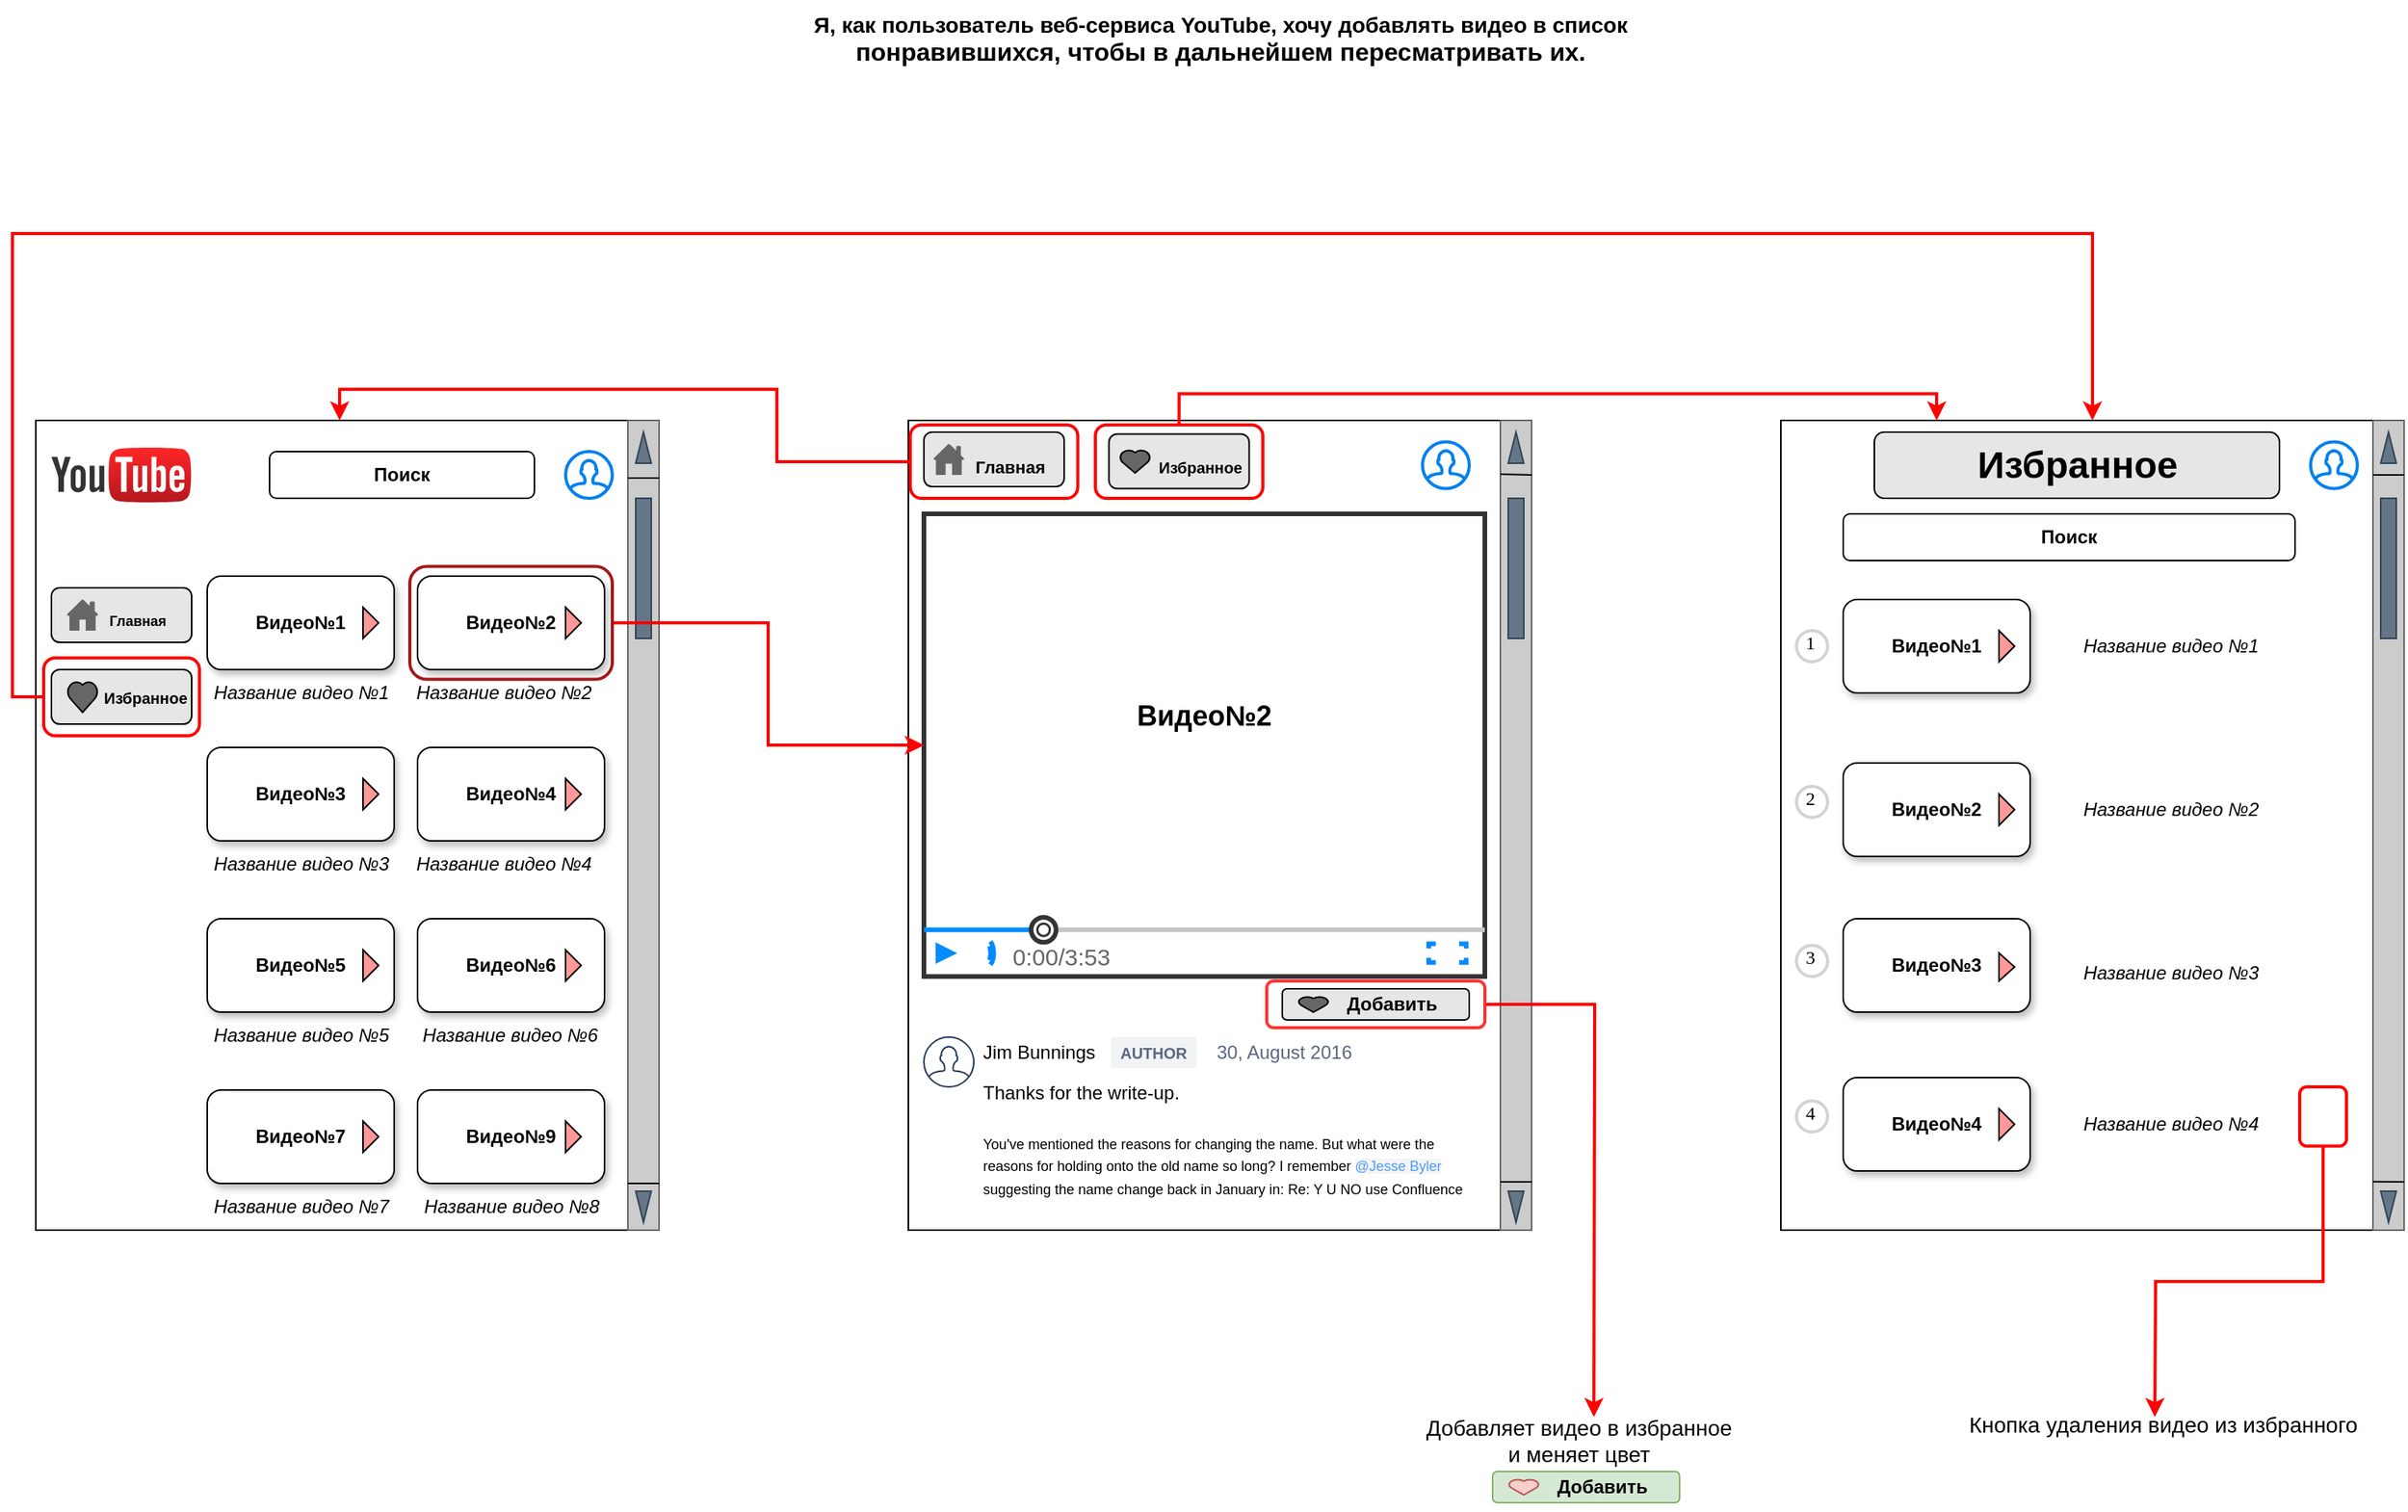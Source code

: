 <mxfile version="24.7.17">
  <diagram name="Страница — 1" id="qwmdR4soJWc_301-uJRk">
    <mxGraphModel grid="1" page="1" gridSize="10" guides="1" tooltips="1" connect="1" arrows="1" fold="1" pageScale="1" pageWidth="827" pageHeight="1169" math="0" shadow="0">
      <root>
        <mxCell id="0" />
        <mxCell id="1" parent="0" />
        <mxCell id="x74_SV1x-cFVezhLaawV-61" value="" style="rounded=0;whiteSpace=wrap;html=1;" vertex="1" parent="1">
          <mxGeometry x="40" y="40" width="390" height="520" as="geometry" />
        </mxCell>
        <mxCell id="x74_SV1x-cFVezhLaawV-66" value="" style="rounded=0;whiteSpace=wrap;html=1;" vertex="1" parent="1">
          <mxGeometry x="600" y="40" width="400" height="520" as="geometry" />
        </mxCell>
        <mxCell id="x74_SV1x-cFVezhLaawV-68" value="&lt;b&gt;Поиск&lt;/b&gt;" style="rounded=1;whiteSpace=wrap;html=1;" vertex="1" parent="1">
          <mxGeometry x="190" y="60" width="170" height="30" as="geometry" />
        </mxCell>
        <mxCell id="x74_SV1x-cFVezhLaawV-71" value="" style="shape=image;html=1;verticalAlign=top;verticalLabelPosition=bottom;labelBackgroundColor=#ffffff;imageAspect=0;aspect=fixed;image=https://cdn4.iconfinder.com/data/icons/evil-icons-user-interface/64/magnifier-128.png" vertex="1" parent="1">
          <mxGeometry x="330" y="60" width="30" height="30" as="geometry" />
        </mxCell>
        <mxCell id="x74_SV1x-cFVezhLaawV-73" value="" style="rounded=0;whiteSpace=wrap;html=1;fillColor=#CCCCCC;fontColor=#333333;strokeColor=#666666;" vertex="1" parent="1">
          <mxGeometry x="420" y="40" width="20" height="520" as="geometry" />
        </mxCell>
        <mxCell id="x74_SV1x-cFVezhLaawV-74" value="" style="rounded=0;whiteSpace=wrap;html=1;fillColor=#647687;fontColor=#ffffff;strokeColor=#314354;" vertex="1" parent="1">
          <mxGeometry x="425" y="90" width="10" height="90" as="geometry" />
        </mxCell>
        <mxCell id="x74_SV1x-cFVezhLaawV-79" value="" style="triangle;whiteSpace=wrap;html=1;direction=north;fillColor=#647687;fontColor=#ffffff;strokeColor=#314354;" vertex="1" parent="1">
          <mxGeometry x="425" y="47.5" width="10" height="20" as="geometry" />
        </mxCell>
        <mxCell id="x74_SV1x-cFVezhLaawV-81" value="" style="triangle;whiteSpace=wrap;html=1;direction=south;fillColor=#647687;fontColor=#ffffff;strokeColor=#314354;" vertex="1" parent="1">
          <mxGeometry x="425" y="535" width="10" height="20" as="geometry" />
        </mxCell>
        <mxCell id="x74_SV1x-cFVezhLaawV-92" value="" style="endArrow=none;html=1;rounded=0;" edge="1" parent="1">
          <mxGeometry width="50" height="50" relative="1" as="geometry">
            <mxPoint x="420" y="530" as="sourcePoint" />
            <mxPoint x="440" y="530" as="targetPoint" />
          </mxGeometry>
        </mxCell>
        <mxCell id="x74_SV1x-cFVezhLaawV-94" value="&lt;b&gt;Видео№1&lt;/b&gt;" style="rounded=1;whiteSpace=wrap;html=1;shadow=1;" vertex="1" parent="1">
          <mxGeometry x="150" y="140" width="120" height="60" as="geometry" />
        </mxCell>
        <mxCell id="x74_SV1x-cFVezhLaawV-95" value="&lt;b&gt;Видео№2&lt;/b&gt;" style="rounded=1;whiteSpace=wrap;html=1;shadow=1;" vertex="1" parent="1">
          <mxGeometry x="285" y="140" width="120" height="60" as="geometry" />
        </mxCell>
        <mxCell id="x74_SV1x-cFVezhLaawV-96" value="&lt;b&gt;Видео№3&lt;/b&gt;" style="rounded=1;whiteSpace=wrap;html=1;shadow=1;" vertex="1" parent="1">
          <mxGeometry x="150" y="250" width="120" height="60" as="geometry" />
        </mxCell>
        <mxCell id="x74_SV1x-cFVezhLaawV-97" value="&lt;b&gt;Видео№4&lt;/b&gt;" style="rounded=1;whiteSpace=wrap;html=1;shadow=1;" vertex="1" parent="1">
          <mxGeometry x="285" y="250" width="120" height="60" as="geometry" />
        </mxCell>
        <mxCell id="x74_SV1x-cFVezhLaawV-98" value="&lt;b&gt;Видео№5&lt;/b&gt;" style="rounded=1;whiteSpace=wrap;html=1;shadow=1;" vertex="1" parent="1">
          <mxGeometry x="150" y="360" width="120" height="60" as="geometry" />
        </mxCell>
        <mxCell id="x74_SV1x-cFVezhLaawV-99" value="&lt;b&gt;Видео№6&lt;/b&gt;" style="rounded=1;whiteSpace=wrap;html=1;shadow=1;" vertex="1" parent="1">
          <mxGeometry x="285" y="360" width="120" height="60" as="geometry" />
        </mxCell>
        <mxCell id="x74_SV1x-cFVezhLaawV-100" value="&lt;b&gt;Видео№7&lt;/b&gt;" style="rounded=1;whiteSpace=wrap;html=1;shadow=1;" vertex="1" parent="1">
          <mxGeometry x="150" y="470" width="120" height="60" as="geometry" />
        </mxCell>
        <mxCell id="x74_SV1x-cFVezhLaawV-101" value="&lt;b&gt;Видео№9&lt;/b&gt;" style="rounded=1;whiteSpace=wrap;html=1;shadow=1;" vertex="1" parent="1">
          <mxGeometry x="285" y="470" width="120" height="60" as="geometry" />
        </mxCell>
        <mxCell id="x74_SV1x-cFVezhLaawV-106" value="&lt;i&gt;Название видео №1&lt;/i&gt;" style="text;html=1;align=center;verticalAlign=middle;resizable=0;points=[];autosize=1;strokeColor=none;fillColor=none;" vertex="1" parent="1">
          <mxGeometry x="140" y="200" width="140" height="30" as="geometry" />
        </mxCell>
        <mxCell id="x74_SV1x-cFVezhLaawV-107" value="&lt;i&gt;Название видео №2&lt;/i&gt;" style="text;html=1;align=center;verticalAlign=middle;resizable=0;points=[];autosize=1;strokeColor=none;fillColor=none;" vertex="1" parent="1">
          <mxGeometry x="270" y="200" width="140" height="30" as="geometry" />
        </mxCell>
        <mxCell id="x74_SV1x-cFVezhLaawV-108" value="&lt;i&gt;Название видео №3&lt;/i&gt;" style="text;html=1;align=center;verticalAlign=middle;resizable=0;points=[];autosize=1;strokeColor=none;fillColor=none;" vertex="1" parent="1">
          <mxGeometry x="140" y="310" width="140" height="30" as="geometry" />
        </mxCell>
        <mxCell id="x74_SV1x-cFVezhLaawV-109" value="&lt;i&gt;Название видео №4&lt;/i&gt;" style="text;html=1;align=center;verticalAlign=middle;resizable=0;points=[];autosize=1;strokeColor=none;fillColor=none;" vertex="1" parent="1">
          <mxGeometry x="270" y="310" width="140" height="30" as="geometry" />
        </mxCell>
        <mxCell id="x74_SV1x-cFVezhLaawV-110" value="&lt;i&gt;Название видео №5&lt;/i&gt;" style="text;html=1;align=center;verticalAlign=middle;resizable=0;points=[];autosize=1;strokeColor=none;fillColor=none;" vertex="1" parent="1">
          <mxGeometry x="140" y="420" width="140" height="30" as="geometry" />
        </mxCell>
        <mxCell id="x74_SV1x-cFVezhLaawV-111" value="&lt;i&gt;Название видео №6&lt;/i&gt;" style="text;html=1;align=center;verticalAlign=middle;resizable=0;points=[];autosize=1;strokeColor=none;fillColor=none;" vertex="1" parent="1">
          <mxGeometry x="274" y="420" width="140" height="30" as="geometry" />
        </mxCell>
        <mxCell id="x74_SV1x-cFVezhLaawV-112" value="&lt;i&gt;Название видео №7&lt;/i&gt;" style="text;html=1;align=center;verticalAlign=middle;resizable=0;points=[];autosize=1;strokeColor=none;fillColor=none;" vertex="1" parent="1">
          <mxGeometry x="140" y="530" width="140" height="30" as="geometry" />
        </mxCell>
        <mxCell id="x74_SV1x-cFVezhLaawV-113" value="&lt;i&gt;Название видео №8&lt;/i&gt;" style="text;html=1;align=center;verticalAlign=middle;resizable=0;points=[];autosize=1;strokeColor=none;fillColor=none;" vertex="1" parent="1">
          <mxGeometry x="275" y="530" width="140" height="30" as="geometry" />
        </mxCell>
        <mxCell id="x74_SV1x-cFVezhLaawV-120" value="" style="triangle;html=1;whiteSpace=wrap;fillColor=#FF9999;" vertex="1" parent="1">
          <mxGeometry x="380" y="160" width="10" height="20" as="geometry" />
        </mxCell>
        <mxCell id="x74_SV1x-cFVezhLaawV-123" value="" style="triangle;html=1;whiteSpace=wrap;fillColor=#FF9999;" vertex="1" parent="1">
          <mxGeometry x="380" y="270" width="10" height="20" as="geometry" />
        </mxCell>
        <mxCell id="x74_SV1x-cFVezhLaawV-124" value="" style="triangle;html=1;whiteSpace=wrap;fillColor=#FF9999;" vertex="1" parent="1">
          <mxGeometry x="380" y="380" width="10" height="20" as="geometry" />
        </mxCell>
        <mxCell id="x74_SV1x-cFVezhLaawV-125" value="" style="triangle;html=1;whiteSpace=wrap;fillColor=#FF9999;" vertex="1" parent="1">
          <mxGeometry x="380" y="490" width="10" height="20" as="geometry" />
        </mxCell>
        <mxCell id="x74_SV1x-cFVezhLaawV-128" value="" style="triangle;html=1;whiteSpace=wrap;fillColor=#FF9999;" vertex="1" parent="1">
          <mxGeometry x="250" y="160" width="10" height="20" as="geometry" />
        </mxCell>
        <mxCell id="x74_SV1x-cFVezhLaawV-131" value="" style="triangle;html=1;whiteSpace=wrap;fillColor=#FF9999;" vertex="1" parent="1">
          <mxGeometry x="250" y="270" width="10" height="20" as="geometry" />
        </mxCell>
        <mxCell id="x74_SV1x-cFVezhLaawV-132" value="" style="triangle;html=1;whiteSpace=wrap;fillColor=#FF9999;" vertex="1" parent="1">
          <mxGeometry x="250" y="380" width="10" height="20" as="geometry" />
        </mxCell>
        <mxCell id="x74_SV1x-cFVezhLaawV-133" value="" style="triangle;html=1;whiteSpace=wrap;fillColor=#FF9999;" vertex="1" parent="1">
          <mxGeometry x="250" y="490" width="10" height="20" as="geometry" />
        </mxCell>
        <mxCell id="9MEbB68s_isT1Yj_m3ho-9" value="" style="rounded=1;whiteSpace=wrap;html=1;fillColor=#E6E6E6;" vertex="1" parent="1">
          <mxGeometry x="50" y="147.5" width="90" height="35" as="geometry" />
        </mxCell>
        <mxCell id="x74_SV1x-cFVezhLaawV-102" value="" style="sketch=0;pointerEvents=1;shadow=0;dashed=0;html=1;strokeColor=none;fillColor=#666666;labelPosition=center;verticalLabelPosition=bottom;verticalAlign=top;outlineConnect=0;align=center;shape=mxgraph.office.concepts.home;" vertex="1" parent="1">
          <mxGeometry x="60" y="155" width="20" height="20" as="geometry" />
        </mxCell>
        <mxCell id="x74_SV1x-cFVezhLaawV-114" value="&lt;b&gt;&lt;font style=&quot;font-size: 9px;&quot;&gt;Главная&lt;/font&gt;&lt;/b&gt;" style="text;html=1;align=center;verticalAlign=middle;resizable=0;points=[];autosize=1;strokeColor=none;fillColor=none;" vertex="1" parent="1">
          <mxGeometry x="75" y="152.5" width="60" height="30" as="geometry" />
        </mxCell>
        <mxCell id="CNAPJQVcdsXgHTbzYZQy-6" value="" style="endArrow=none;html=1;rounded=0;" edge="1" parent="1">
          <mxGeometry width="50" height="50" relative="1" as="geometry">
            <mxPoint x="420" y="77" as="sourcePoint" />
            <mxPoint x="440" y="77" as="targetPoint" />
          </mxGeometry>
        </mxCell>
        <mxCell id="CNAPJQVcdsXgHTbzYZQy-8" value="" style="dashed=0;outlineConnect=0;html=1;align=center;labelPosition=center;verticalLabelPosition=bottom;verticalAlign=top;shape=mxgraph.weblogos.youtube;fillColor=#FF2626;gradientColor=#B5171F" vertex="1" parent="1">
          <mxGeometry x="50" y="57.1" width="90" height="35.8" as="geometry" />
        </mxCell>
        <mxCell id="CNAPJQVcdsXgHTbzYZQy-10" value="" style="rounded=1;whiteSpace=wrap;html=1;fillColor=#E6E6E6;" vertex="1" parent="1">
          <mxGeometry x="50" y="200" width="90" height="35" as="geometry" />
        </mxCell>
        <mxCell id="CNAPJQVcdsXgHTbzYZQy-11" value="" style="verticalLabelPosition=bottom;verticalAlign=top;html=1;shape=mxgraph.basic.heart;fillColor=#666666;" vertex="1" parent="1">
          <mxGeometry x="60" y="207.5" width="20" height="20" as="geometry" />
        </mxCell>
        <mxCell id="CNAPJQVcdsXgHTbzYZQy-12" value="&lt;b&gt;&lt;font style=&quot;font-size: 10px;&quot;&gt;Избранное&lt;/font&gt;&lt;/b&gt;" style="text;html=1;align=center;verticalAlign=middle;resizable=0;points=[];autosize=1;strokeColor=none;fillColor=none;" vertex="1" parent="1">
          <mxGeometry x="70" y="202.5" width="80" height="30" as="geometry" />
        </mxCell>
        <mxCell id="CNAPJQVcdsXgHTbzYZQy-13" value="" style="rounded=0;whiteSpace=wrap;html=1;fillColor=#CCCCCC;fontColor=#333333;strokeColor=#666666;" vertex="1" parent="1">
          <mxGeometry x="980" y="40" width="20" height="520" as="geometry" />
        </mxCell>
        <mxCell id="CNAPJQVcdsXgHTbzYZQy-14" value="" style="triangle;whiteSpace=wrap;html=1;direction=south;fillColor=#647687;fontColor=#ffffff;strokeColor=#314354;" vertex="1" parent="1">
          <mxGeometry x="985" y="535" width="10" height="20" as="geometry" />
        </mxCell>
        <mxCell id="CNAPJQVcdsXgHTbzYZQy-17" value="" style="triangle;whiteSpace=wrap;html=1;direction=north;fillColor=#647687;fontColor=#ffffff;strokeColor=#314354;" vertex="1" parent="1">
          <mxGeometry x="985" y="47.5" width="10" height="20" as="geometry" />
        </mxCell>
        <mxCell id="CNAPJQVcdsXgHTbzYZQy-18" value="" style="rounded=0;whiteSpace=wrap;html=1;fillColor=#647687;fontColor=#ffffff;strokeColor=#314354;" vertex="1" parent="1">
          <mxGeometry x="985" y="90" width="10" height="90" as="geometry" />
        </mxCell>
        <mxCell id="CNAPJQVcdsXgHTbzYZQy-20" value="" style="verticalLabelPosition=bottom;shadow=0;dashed=0;align=center;html=1;verticalAlign=top;strokeWidth=3;shape=mxgraph.mockup.containers.videoPlayer;strokeColor=#333333;strokeColor2=#008cff;strokeColor3=#c4c4c4;textColor=#666666;fillColor2=#008cff;barHeight=30;barPos=20;" vertex="1" parent="1">
          <mxGeometry x="610" y="100" width="360" height="297.1" as="geometry" />
        </mxCell>
        <mxCell id="CNAPJQVcdsXgHTbzYZQy-21" value="&lt;font style=&quot;font-size: 18px;&quot;&gt;&lt;b&gt;Видео№2&lt;/b&gt;&lt;/font&gt;" style="text;strokeColor=none;align=center;fillColor=none;html=1;verticalAlign=middle;whiteSpace=wrap;rounded=0;" vertex="1" parent="1">
          <mxGeometry x="730" y="186.25" width="120" height="87.5" as="geometry" />
        </mxCell>
        <mxCell id="CNAPJQVcdsXgHTbzYZQy-24" value="" style="rounded=1;whiteSpace=wrap;html=1;fillColor=#E6E6E6;" vertex="1" parent="1">
          <mxGeometry x="840" y="405" width="120" height="20" as="geometry" />
        </mxCell>
        <mxCell id="CNAPJQVcdsXgHTbzYZQy-27" value="&lt;b&gt;Добавить&lt;/b&gt;" style="text;html=1;align=center;verticalAlign=middle;resizable=0;points=[];autosize=1;strokeColor=none;fillColor=none;" vertex="1" parent="1">
          <mxGeometry x="870" y="400" width="80" height="30" as="geometry" />
        </mxCell>
        <mxCell id="CNAPJQVcdsXgHTbzYZQy-28" value="&lt;font style=&quot;font-size: 14px;&quot;&gt;&lt;b&gt;Я, как пользователь веб-сервиса YouTube, хочу добавлять видео в список&lt;/b&gt;&lt;/font&gt;&lt;div&gt;&lt;font size=&quot;3&quot;&gt;&lt;b&gt;понравившихся, чтобы в дальнейшем пересматривать их.&lt;/b&gt;&lt;/font&gt;&lt;/div&gt;" style="text;html=1;align=center;verticalAlign=middle;resizable=0;points=[];autosize=1;strokeColor=none;fillColor=none;" vertex="1" parent="1">
          <mxGeometry x="525" y="-230" width="550" height="50" as="geometry" />
        </mxCell>
        <mxCell id="CNAPJQVcdsXgHTbzYZQy-29" value="" style="shape=mxgraph.ios7.icons.user;fillColor=#ffffff;strokeColor=#253858" vertex="1" parent="1">
          <mxGeometry x="610" y="436" width="32" height="32" as="geometry" />
        </mxCell>
        <mxCell id="CNAPJQVcdsXgHTbzYZQy-30" value="Jim Bunnings" style="html=1;fillColor=none;strokeColor=none;fontSize=12;align=left;fontColor=#000000;whiteSpace=wrap" vertex="1" parent="1">
          <mxGeometry x="645.5" y="436" width="90" height="20" as="geometry" />
        </mxCell>
        <mxCell id="CNAPJQVcdsXgHTbzYZQy-31" value="AUTHOR" style="rounded=1;arcSize=5;fillColor=#F2F3F5;strokeColor=none;fontColor=#596780;align=center;verticalAlign=middle;whiteSpace=wrap;fontSize=10;fontStyle=1;html=1" vertex="1" parent="1">
          <mxGeometry x="730" y="436" width="55" height="20" as="geometry" />
        </mxCell>
        <mxCell id="CNAPJQVcdsXgHTbzYZQy-32" value="30, August 2016" style="html=1;fillColor=none;strokeColor=none;fontSize=12;align=left;fontColor=#596780;whiteSpace=wrap" vertex="1" parent="1">
          <mxGeometry x="795.5" y="436" width="110" height="20" as="geometry" />
        </mxCell>
        <mxCell id="CNAPJQVcdsXgHTbzYZQy-33" value="Thanks for the write-up." style="html=1;fillColor=none;strokeColor=none;fontSize=12;align=left;fontColor=#000000;whiteSpace=wrap" vertex="1" parent="1">
          <mxGeometry x="645.5" y="462" width="240" height="20" as="geometry" />
        </mxCell>
        <mxCell id="CNAPJQVcdsXgHTbzYZQy-34" value="&lt;font style=&quot;font-size: 9px;&quot;&gt;You&#39;ve mentioned the reasons for changing the name. But what were the reasons for holding onto the old name so long? I remember &lt;font color=&quot;#4c9aff&quot; style=&quot;background-color: rgb(244 , 245 , 247)&quot;&gt;@Jesse Byler&lt;/font&gt; suggesting the name change back in January in: Re: Y U NO use Confluence&lt;/font&gt;" style="html=1;fillColor=none;strokeColor=none;fontSize=12;align=left;fontColor=#000000;whiteSpace=wrap;verticalAlign=top" vertex="1" parent="1">
          <mxGeometry x="645.5" y="490" width="324.5" height="60" as="geometry" />
        </mxCell>
        <mxCell id="CNAPJQVcdsXgHTbzYZQy-36" value="" style="endArrow=none;html=1;rounded=0;" edge="1" parent="1">
          <mxGeometry width="50" height="50" relative="1" as="geometry">
            <mxPoint x="980" y="74.5" as="sourcePoint" />
            <mxPoint x="1000" y="75" as="targetPoint" />
          </mxGeometry>
        </mxCell>
        <mxCell id="CNAPJQVcdsXgHTbzYZQy-38" value="" style="endArrow=none;html=1;rounded=0;" edge="1" parent="1">
          <mxGeometry width="50" height="50" relative="1" as="geometry">
            <mxPoint x="980" y="529" as="sourcePoint" />
            <mxPoint x="1000" y="529" as="targetPoint" />
          </mxGeometry>
        </mxCell>
        <mxCell id="CNAPJQVcdsXgHTbzYZQy-39" value="" style="rounded=0;whiteSpace=wrap;html=1;" vertex="1" parent="1">
          <mxGeometry x="1160" y="40" width="400" height="520" as="geometry" />
        </mxCell>
        <mxCell id="CNAPJQVcdsXgHTbzYZQy-40" value="" style="rounded=0;whiteSpace=wrap;html=1;fillColor=#CCCCCC;fontColor=#333333;strokeColor=#666666;" vertex="1" parent="1">
          <mxGeometry x="1540" y="40" width="20" height="520" as="geometry" />
        </mxCell>
        <mxCell id="CNAPJQVcdsXgHTbzYZQy-41" value="" style="rounded=0;whiteSpace=wrap;html=1;fillColor=#647687;fontColor=#ffffff;strokeColor=#314354;" vertex="1" parent="1">
          <mxGeometry x="1545" y="90" width="10" height="90" as="geometry" />
        </mxCell>
        <mxCell id="CNAPJQVcdsXgHTbzYZQy-42" value="" style="triangle;whiteSpace=wrap;html=1;direction=north;fillColor=#647687;fontColor=#ffffff;strokeColor=#314354;" vertex="1" parent="1">
          <mxGeometry x="1545" y="47.5" width="10" height="20" as="geometry" />
        </mxCell>
        <mxCell id="CNAPJQVcdsXgHTbzYZQy-43" value="" style="triangle;whiteSpace=wrap;html=1;direction=south;fillColor=#647687;fontColor=#ffffff;strokeColor=#314354;" vertex="1" parent="1">
          <mxGeometry x="1545" y="535" width="10" height="20" as="geometry" />
        </mxCell>
        <mxCell id="CNAPJQVcdsXgHTbzYZQy-44" value="" style="verticalLabelPosition=bottom;verticalAlign=top;html=1;shape=mxgraph.basic.heart;fillColor=#666666;" vertex="1" parent="1">
          <mxGeometry x="850" y="410" width="20" height="10" as="geometry" />
        </mxCell>
        <mxCell id="CNAPJQVcdsXgHTbzYZQy-48" value="&lt;b&gt;Видео№1&lt;/b&gt;" style="rounded=1;whiteSpace=wrap;html=1;shadow=1;" vertex="1" parent="1">
          <mxGeometry x="1200" y="155" width="120" height="60" as="geometry" />
        </mxCell>
        <mxCell id="CNAPJQVcdsXgHTbzYZQy-52" value="" style="rounded=1;whiteSpace=wrap;html=1;fillColor=#E6E6E6;" vertex="1" parent="1">
          <mxGeometry x="1220" y="47.5" width="260" height="42.5" as="geometry" />
        </mxCell>
        <mxCell id="CNAPJQVcdsXgHTbzYZQy-53" value="&lt;font style=&quot;font-size: 24px;&quot;&gt;&lt;b&gt;Избранное&lt;/b&gt;&lt;/font&gt;" style="text;html=1;align=center;verticalAlign=middle;resizable=0;points=[];autosize=1;strokeColor=none;fillColor=none;" vertex="1" parent="1">
          <mxGeometry x="1275" y="48.75" width="150" height="40" as="geometry" />
        </mxCell>
        <mxCell id="CNAPJQVcdsXgHTbzYZQy-54" value="&lt;b&gt;Видео№2&lt;/b&gt;" style="rounded=1;whiteSpace=wrap;html=1;shadow=1;" vertex="1" parent="1">
          <mxGeometry x="1200" y="260" width="120" height="60" as="geometry" />
        </mxCell>
        <mxCell id="CNAPJQVcdsXgHTbzYZQy-55" value="&lt;b&gt;Видео№3&lt;/b&gt;" style="rounded=1;whiteSpace=wrap;html=1;shadow=1;" vertex="1" parent="1">
          <mxGeometry x="1200" y="360" width="120" height="60" as="geometry" />
        </mxCell>
        <mxCell id="CNAPJQVcdsXgHTbzYZQy-56" value="&lt;b&gt;Видео№4&lt;/b&gt;" style="rounded=1;whiteSpace=wrap;html=1;shadow=1;" vertex="1" parent="1">
          <mxGeometry x="1200" y="462" width="120" height="60" as="geometry" />
        </mxCell>
        <mxCell id="CNAPJQVcdsXgHTbzYZQy-57" value="&lt;b&gt;Поиск&lt;/b&gt;" style="rounded=1;whiteSpace=wrap;html=1;" vertex="1" parent="1">
          <mxGeometry x="1200" y="100" width="290" height="30" as="geometry" />
        </mxCell>
        <mxCell id="CNAPJQVcdsXgHTbzYZQy-59" value="" style="shape=image;html=1;verticalAlign=top;verticalLabelPosition=bottom;labelBackgroundColor=#ffffff;imageAspect=0;aspect=fixed;image=https://cdn4.iconfinder.com/data/icons/evil-icons-user-interface/64/magnifier-128.png" vertex="1" parent="1">
          <mxGeometry x="1450" y="100" width="30" height="30" as="geometry" />
        </mxCell>
        <mxCell id="CNAPJQVcdsXgHTbzYZQy-60" value="&lt;i&gt;Название видео №1&lt;/i&gt;" style="text;html=1;align=center;verticalAlign=middle;resizable=0;points=[];autosize=1;strokeColor=none;fillColor=none;" vertex="1" parent="1">
          <mxGeometry x="1340" y="170" width="140" height="30" as="geometry" />
        </mxCell>
        <mxCell id="CNAPJQVcdsXgHTbzYZQy-61" value="&lt;i&gt;Название видео №2&lt;/i&gt;" style="text;html=1;align=center;verticalAlign=middle;resizable=0;points=[];autosize=1;strokeColor=none;fillColor=none;" vertex="1" parent="1">
          <mxGeometry x="1340" y="275" width="140" height="30" as="geometry" />
        </mxCell>
        <mxCell id="CNAPJQVcdsXgHTbzYZQy-62" value="&lt;i&gt;Название видео №3&lt;/i&gt;" style="text;html=1;align=center;verticalAlign=middle;resizable=0;points=[];autosize=1;strokeColor=none;fillColor=none;" vertex="1" parent="1">
          <mxGeometry x="1340" y="380" width="140" height="30" as="geometry" />
        </mxCell>
        <mxCell id="CNAPJQVcdsXgHTbzYZQy-63" value="&lt;i&gt;Название видео №4&lt;/i&gt;" style="text;html=1;align=center;verticalAlign=middle;resizable=0;points=[];autosize=1;strokeColor=none;fillColor=none;" vertex="1" parent="1">
          <mxGeometry x="1340" y="477" width="140" height="30" as="geometry" />
        </mxCell>
        <mxCell id="CNAPJQVcdsXgHTbzYZQy-64" value="1" style="ellipse;whiteSpace=wrap;html=1;aspect=fixed;strokeWidth=2;fontFamily=Tahoma;spacingBottom=4;spacingRight=2;strokeColor=#d3d3d3;" vertex="1" parent="1">
          <mxGeometry x="1170" y="175" width="20" height="20" as="geometry" />
        </mxCell>
        <mxCell id="CNAPJQVcdsXgHTbzYZQy-67" value="2" style="ellipse;whiteSpace=wrap;html=1;aspect=fixed;strokeWidth=2;fontFamily=Tahoma;spacingBottom=4;spacingRight=2;strokeColor=#d3d3d3;" vertex="1" parent="1">
          <mxGeometry x="1170" y="275" width="20" height="20" as="geometry" />
        </mxCell>
        <mxCell id="CNAPJQVcdsXgHTbzYZQy-68" value="3" style="ellipse;whiteSpace=wrap;html=1;aspect=fixed;strokeWidth=2;fontFamily=Tahoma;spacingBottom=4;spacingRight=2;strokeColor=#d3d3d3;" vertex="1" parent="1">
          <mxGeometry x="1170" y="377.1" width="20" height="20" as="geometry" />
        </mxCell>
        <mxCell id="CNAPJQVcdsXgHTbzYZQy-69" value="4" style="ellipse;whiteSpace=wrap;html=1;aspect=fixed;strokeWidth=2;fontFamily=Tahoma;spacingBottom=4;spacingRight=2;strokeColor=#d3d3d3;" vertex="1" parent="1">
          <mxGeometry x="1170" y="477" width="20" height="20" as="geometry" />
        </mxCell>
        <mxCell id="CNAPJQVcdsXgHTbzYZQy-75" style="edgeStyle=orthogonalEdgeStyle;rounded=0;orthogonalLoop=1;jettySize=auto;html=1;strokeWidth=2;strokeColor=#FF0000;" edge="1" parent="1" source="CNAPJQVcdsXgHTbzYZQy-73" target="CNAPJQVcdsXgHTbzYZQy-20">
          <mxGeometry relative="1" as="geometry" />
        </mxCell>
        <mxCell id="CNAPJQVcdsXgHTbzYZQy-73" value="" style="rounded=1;whiteSpace=wrap;html=1;gradientColor=none;strokeColor=#a21a1a;fillColor=none;strokeWidth=2;" vertex="1" parent="1">
          <mxGeometry x="280" y="133.75" width="130" height="72.5" as="geometry" />
        </mxCell>
        <mxCell id="CNAPJQVcdsXgHTbzYZQy-119" style="edgeStyle=orthogonalEdgeStyle;rounded=0;orthogonalLoop=1;jettySize=auto;html=1;exitX=1;exitY=0.5;exitDx=0;exitDy=0;strokeWidth=2;strokeColor=#FF0000;" edge="1" parent="1" source="CNAPJQVcdsXgHTbzYZQy-76">
          <mxGeometry relative="1" as="geometry">
            <mxPoint x="1040" y="680" as="targetPoint" />
          </mxGeometry>
        </mxCell>
        <mxCell id="CNAPJQVcdsXgHTbzYZQy-76" value="" style="rounded=1;whiteSpace=wrap;html=1;strokeColor=#FF3333;fillColor=none;strokeWidth=2;" vertex="1" parent="1">
          <mxGeometry x="830" y="400" width="140" height="30" as="geometry" />
        </mxCell>
        <mxCell id="CNAPJQVcdsXgHTbzYZQy-91" style="edgeStyle=orthogonalEdgeStyle;rounded=0;orthogonalLoop=1;jettySize=auto;html=1;exitX=0;exitY=0.5;exitDx=0;exitDy=0;entryX=0.5;entryY=0;entryDx=0;entryDy=0;strokeWidth=2;strokeColor=#FF0000;" edge="1" parent="1" source="CNAPJQVcdsXgHTbzYZQy-87" target="CNAPJQVcdsXgHTbzYZQy-39">
          <mxGeometry relative="1" as="geometry">
            <Array as="points">
              <mxPoint x="25" y="218" />
              <mxPoint x="25" y="-80" />
              <mxPoint x="1360" y="-80" />
            </Array>
          </mxGeometry>
        </mxCell>
        <mxCell id="CNAPJQVcdsXgHTbzYZQy-87" value="" style="rounded=1;whiteSpace=wrap;html=1;fillColor=none;strokeWidth=2;strokeColor=#FF0000;" vertex="1" parent="1">
          <mxGeometry x="45" y="192.5" width="100" height="50" as="geometry" />
        </mxCell>
        <mxCell id="CNAPJQVcdsXgHTbzYZQy-93" value="" style="rounded=1;whiteSpace=wrap;html=1;fillColor=#E6E6E6;" vertex="1" parent="1">
          <mxGeometry x="610" y="47.5" width="90" height="35" as="geometry" />
        </mxCell>
        <mxCell id="CNAPJQVcdsXgHTbzYZQy-94" value="&lt;b&gt;&lt;font style=&quot;font-size: 11px;&quot;&gt;Главная&lt;/font&gt;&lt;/b&gt;" style="text;html=1;align=center;verticalAlign=middle;resizable=0;points=[];autosize=1;strokeColor=none;fillColor=none;" vertex="1" parent="1">
          <mxGeometry x="630" y="55" width="70" height="30" as="geometry" />
        </mxCell>
        <mxCell id="CNAPJQVcdsXgHTbzYZQy-95" value="" style="sketch=0;pointerEvents=1;shadow=0;dashed=0;html=1;strokeColor=none;fillColor=#666666;labelPosition=center;verticalLabelPosition=bottom;verticalAlign=top;outlineConnect=0;align=center;shape=mxgraph.office.concepts.home;" vertex="1" parent="1">
          <mxGeometry x="60" y="155" width="20" height="20" as="geometry" />
        </mxCell>
        <mxCell id="CNAPJQVcdsXgHTbzYZQy-96" value="" style="sketch=0;pointerEvents=1;shadow=0;dashed=0;html=1;strokeColor=none;fillColor=#666666;labelPosition=center;verticalLabelPosition=bottom;verticalAlign=top;outlineConnect=0;align=center;shape=mxgraph.office.concepts.home;" vertex="1" parent="1">
          <mxGeometry x="616" y="55" width="20" height="20" as="geometry" />
        </mxCell>
        <mxCell id="CNAPJQVcdsXgHTbzYZQy-98" style="edgeStyle=orthogonalEdgeStyle;rounded=0;orthogonalLoop=1;jettySize=auto;html=1;entryX=0.5;entryY=0;entryDx=0;entryDy=0;strokeColor=#FF0000;strokeWidth=2;" edge="1" parent="1" source="CNAPJQVcdsXgHTbzYZQy-97" target="x74_SV1x-cFVezhLaawV-61">
          <mxGeometry relative="1" as="geometry" />
        </mxCell>
        <mxCell id="CNAPJQVcdsXgHTbzYZQy-97" value="" style="rounded=1;whiteSpace=wrap;html=1;fillColor=none;strokeWidth=2;strokeColor=#FF0000;" vertex="1" parent="1">
          <mxGeometry x="601.25" y="42.9" width="107.5" height="47.1" as="geometry" />
        </mxCell>
        <mxCell id="CNAPJQVcdsXgHTbzYZQy-99" value="" style="rounded=1;whiteSpace=wrap;html=1;fillColor=#E6E6E6;" vertex="1" parent="1">
          <mxGeometry x="728.75" y="48.75" width="90" height="35" as="geometry" />
        </mxCell>
        <mxCell id="CNAPJQVcdsXgHTbzYZQy-100" value="&lt;b&gt;&lt;font style=&quot;font-size: 10px;&quot;&gt;Избранное&lt;/font&gt;&lt;/b&gt;" style="text;html=1;align=center;verticalAlign=middle;resizable=0;points=[];autosize=1;strokeColor=none;fillColor=none;" vertex="1" parent="1">
          <mxGeometry x="747" y="55.0" width="80" height="30" as="geometry" />
        </mxCell>
        <mxCell id="CNAPJQVcdsXgHTbzYZQy-101" value="" style="verticalLabelPosition=bottom;verticalAlign=top;html=1;shape=mxgraph.basic.heart;fillColor=#666666;" vertex="1" parent="1">
          <mxGeometry x="735.5" y="58.75" width="20" height="15" as="geometry" />
        </mxCell>
        <mxCell id="CNAPJQVcdsXgHTbzYZQy-105" style="edgeStyle=orthogonalEdgeStyle;rounded=0;orthogonalLoop=1;jettySize=auto;html=1;exitX=0.5;exitY=0;exitDx=0;exitDy=0;entryX=0.25;entryY=0;entryDx=0;entryDy=0;strokeWidth=2;strokeColor=#FF0000;" edge="1" parent="1" source="CNAPJQVcdsXgHTbzYZQy-104" target="CNAPJQVcdsXgHTbzYZQy-39">
          <mxGeometry relative="1" as="geometry" />
        </mxCell>
        <mxCell id="CNAPJQVcdsXgHTbzYZQy-104" value="" style="rounded=1;whiteSpace=wrap;html=1;fillColor=none;strokeWidth=2;strokeColor=#FF0000;" vertex="1" parent="1">
          <mxGeometry x="720" y="42.9" width="107.5" height="47.1" as="geometry" />
        </mxCell>
        <mxCell id="CNAPJQVcdsXgHTbzYZQy-106" value="" style="triangle;html=1;whiteSpace=wrap;fillColor=#FF9999;" vertex="1" parent="1">
          <mxGeometry x="1300" y="482" width="10" height="20" as="geometry" />
        </mxCell>
        <mxCell id="CNAPJQVcdsXgHTbzYZQy-107" value="" style="triangle;html=1;whiteSpace=wrap;fillColor=#FF9999;" vertex="1" parent="1">
          <mxGeometry x="1300" y="382" width="10" height="18" as="geometry" />
        </mxCell>
        <mxCell id="CNAPJQVcdsXgHTbzYZQy-109" value="" style="triangle;html=1;whiteSpace=wrap;fillColor=#FF9999;" vertex="1" parent="1">
          <mxGeometry x="1300" y="280" width="10" height="20" as="geometry" />
        </mxCell>
        <mxCell id="CNAPJQVcdsXgHTbzYZQy-111" value="" style="triangle;html=1;whiteSpace=wrap;fillColor=#FF9999;" vertex="1" parent="1">
          <mxGeometry x="1300" y="175" width="10" height="20" as="geometry" />
        </mxCell>
        <mxCell id="CNAPJQVcdsXgHTbzYZQy-120" value="" style="rounded=1;whiteSpace=wrap;html=1;fillColor=#d5e8d4;strokeColor=#82b366;" vertex="1" parent="1">
          <mxGeometry x="975" y="715" width="120" height="20" as="geometry" />
        </mxCell>
        <mxCell id="CNAPJQVcdsXgHTbzYZQy-121" value="" style="verticalLabelPosition=bottom;verticalAlign=top;html=1;shape=mxgraph.basic.heart;fillColor=#f8cecc;strokeColor=#b85450;" vertex="1" parent="1">
          <mxGeometry x="985" y="720" width="20" height="10" as="geometry" />
        </mxCell>
        <mxCell id="ATV0B9zLNPPL4cUdhzJt-3" value="" style="html=1;verticalLabelPosition=bottom;align=center;labelBackgroundColor=#ffffff;verticalAlign=top;strokeWidth=2;strokeColor=#0080F0;shadow=0;dashed=0;shape=mxgraph.ios7.icons.user;" vertex="1" parent="1">
          <mxGeometry x="380" y="60" width="30" height="30" as="geometry" />
        </mxCell>
        <mxCell id="ATV0B9zLNPPL4cUdhzJt-4" value="" style="html=1;verticalLabelPosition=bottom;align=center;labelBackgroundColor=#ffffff;verticalAlign=top;strokeWidth=2;strokeColor=#0080F0;shadow=0;dashed=0;shape=mxgraph.ios7.icons.user;" vertex="1" parent="1">
          <mxGeometry x="930" y="53.75" width="30" height="30" as="geometry" />
        </mxCell>
        <mxCell id="ATV0B9zLNPPL4cUdhzJt-5" value="" style="html=1;verticalLabelPosition=bottom;align=center;labelBackgroundColor=#ffffff;verticalAlign=top;strokeWidth=2;strokeColor=#0080F0;shadow=0;dashed=0;shape=mxgraph.ios7.icons.user;" vertex="1" parent="1">
          <mxGeometry x="1500" y="53.75" width="30" height="30" as="geometry" />
        </mxCell>
        <mxCell id="ATV0B9zLNPPL4cUdhzJt-6" value="" style="endArrow=none;html=1;rounded=0;" edge="1" parent="1">
          <mxGeometry width="50" height="50" relative="1" as="geometry">
            <mxPoint x="1540" y="75" as="sourcePoint" />
            <mxPoint x="1560" y="75" as="targetPoint" />
          </mxGeometry>
        </mxCell>
        <mxCell id="ATV0B9zLNPPL4cUdhzJt-7" value="" style="endArrow=none;html=1;rounded=0;" edge="1" parent="1">
          <mxGeometry width="50" height="50" relative="1" as="geometry">
            <mxPoint x="1540" y="528.82" as="sourcePoint" />
            <mxPoint x="1560" y="529" as="targetPoint" />
          </mxGeometry>
        </mxCell>
        <mxCell id="ATV0B9zLNPPL4cUdhzJt-8" value="" style="shape=image;html=1;verticalAlign=top;verticalLabelPosition=bottom;labelBackgroundColor=#ffffff;imageAspect=0;aspect=fixed;image=https://cdn4.iconfinder.com/data/icons/evil-icons-user-interface/64/basket-128.png" vertex="1" parent="1">
          <mxGeometry x="1490" y="167" width="36" height="36" as="geometry" />
        </mxCell>
        <mxCell id="ATV0B9zLNPPL4cUdhzJt-11" value="" style="shape=image;html=1;verticalAlign=top;verticalLabelPosition=bottom;labelBackgroundColor=#ffffff;imageAspect=0;aspect=fixed;image=https://cdn4.iconfinder.com/data/icons/evil-icons-user-interface/64/basket-128.png" vertex="1" parent="1">
          <mxGeometry x="1490" y="272" width="36" height="36" as="geometry" />
        </mxCell>
        <mxCell id="ATV0B9zLNPPL4cUdhzJt-12" value="" style="shape=image;html=1;verticalAlign=top;verticalLabelPosition=bottom;labelBackgroundColor=#ffffff;imageAspect=0;aspect=fixed;image=https://cdn4.iconfinder.com/data/icons/evil-icons-user-interface/64/basket-128.png" vertex="1" parent="1">
          <mxGeometry x="1490" y="372" width="36" height="36" as="geometry" />
        </mxCell>
        <mxCell id="ATV0B9zLNPPL4cUdhzJt-13" value="" style="shape=image;html=1;verticalAlign=top;verticalLabelPosition=bottom;labelBackgroundColor=#ffffff;imageAspect=0;aspect=fixed;image=https://cdn4.iconfinder.com/data/icons/evil-icons-user-interface/64/basket-128.png" vertex="1" parent="1">
          <mxGeometry x="1490" y="469" width="36" height="36" as="geometry" />
        </mxCell>
        <mxCell id="ATV0B9zLNPPL4cUdhzJt-16" style="edgeStyle=orthogonalEdgeStyle;rounded=0;orthogonalLoop=1;jettySize=auto;html=1;exitX=0.5;exitY=1;exitDx=0;exitDy=0;strokeWidth=2;strokeColor=#FF0000;" edge="1" parent="1" source="ATV0B9zLNPPL4cUdhzJt-14">
          <mxGeometry relative="1" as="geometry">
            <mxPoint x="1400" y="680" as="targetPoint" />
          </mxGeometry>
        </mxCell>
        <mxCell id="ATV0B9zLNPPL4cUdhzJt-14" value="" style="rounded=1;whiteSpace=wrap;html=1;fillColor=none;strokeWidth=2;strokeColor=#FF0000;" vertex="1" parent="1">
          <mxGeometry x="1493" y="468" width="30" height="38" as="geometry" />
        </mxCell>
        <mxCell id="ATV0B9zLNPPL4cUdhzJt-17" value="&lt;font style=&quot;font-size: 14px;&quot;&gt;Кнопка удаления видео из избранного&lt;/font&gt;" style="text;html=1;align=center;verticalAlign=middle;resizable=0;points=[];autosize=1;strokeColor=none;fillColor=none;" vertex="1" parent="1">
          <mxGeometry x="1270" y="670" width="270" height="30" as="geometry" />
        </mxCell>
        <mxCell id="CNAPJQVcdsXgHTbzYZQy-90" value="&lt;span style=&quot;font-size: 14px;&quot;&gt;Добавляет видео в избранное&lt;/span&gt;&lt;div&gt;&lt;span style=&quot;font-size: 14px;&quot;&gt;и меняет цвет&lt;/span&gt;&lt;/div&gt;" style="text;html=1;align=center;verticalAlign=middle;resizable=0;points=[];autosize=1;strokeColor=none;fillColor=none;" vertex="1" parent="1">
          <mxGeometry x="920" y="670" width="220" height="50" as="geometry" />
        </mxCell>
        <mxCell id="CNAPJQVcdsXgHTbzYZQy-124" value="&lt;b&gt;Добавить&lt;/b&gt;" style="text;html=1;align=center;verticalAlign=middle;resizable=0;points=[];autosize=1;strokeColor=none;fillColor=none;" vertex="1" parent="1">
          <mxGeometry x="1005" y="710" width="80" height="30" as="geometry" />
        </mxCell>
        <mxCell id="ATV0B9zLNPPL4cUdhzJt-23" value="" style="shape=image;html=1;verticalAlign=top;verticalLabelPosition=bottom;labelBackgroundColor=#ffffff;imageAspect=0;aspect=fixed;image=https://cdn4.iconfinder.com/data/icons/evil-icons-user-interface/64/basket-128.png" vertex="1" parent="1">
          <mxGeometry x="1380" y="694" width="36" height="36" as="geometry" />
        </mxCell>
      </root>
    </mxGraphModel>
  </diagram>
</mxfile>
